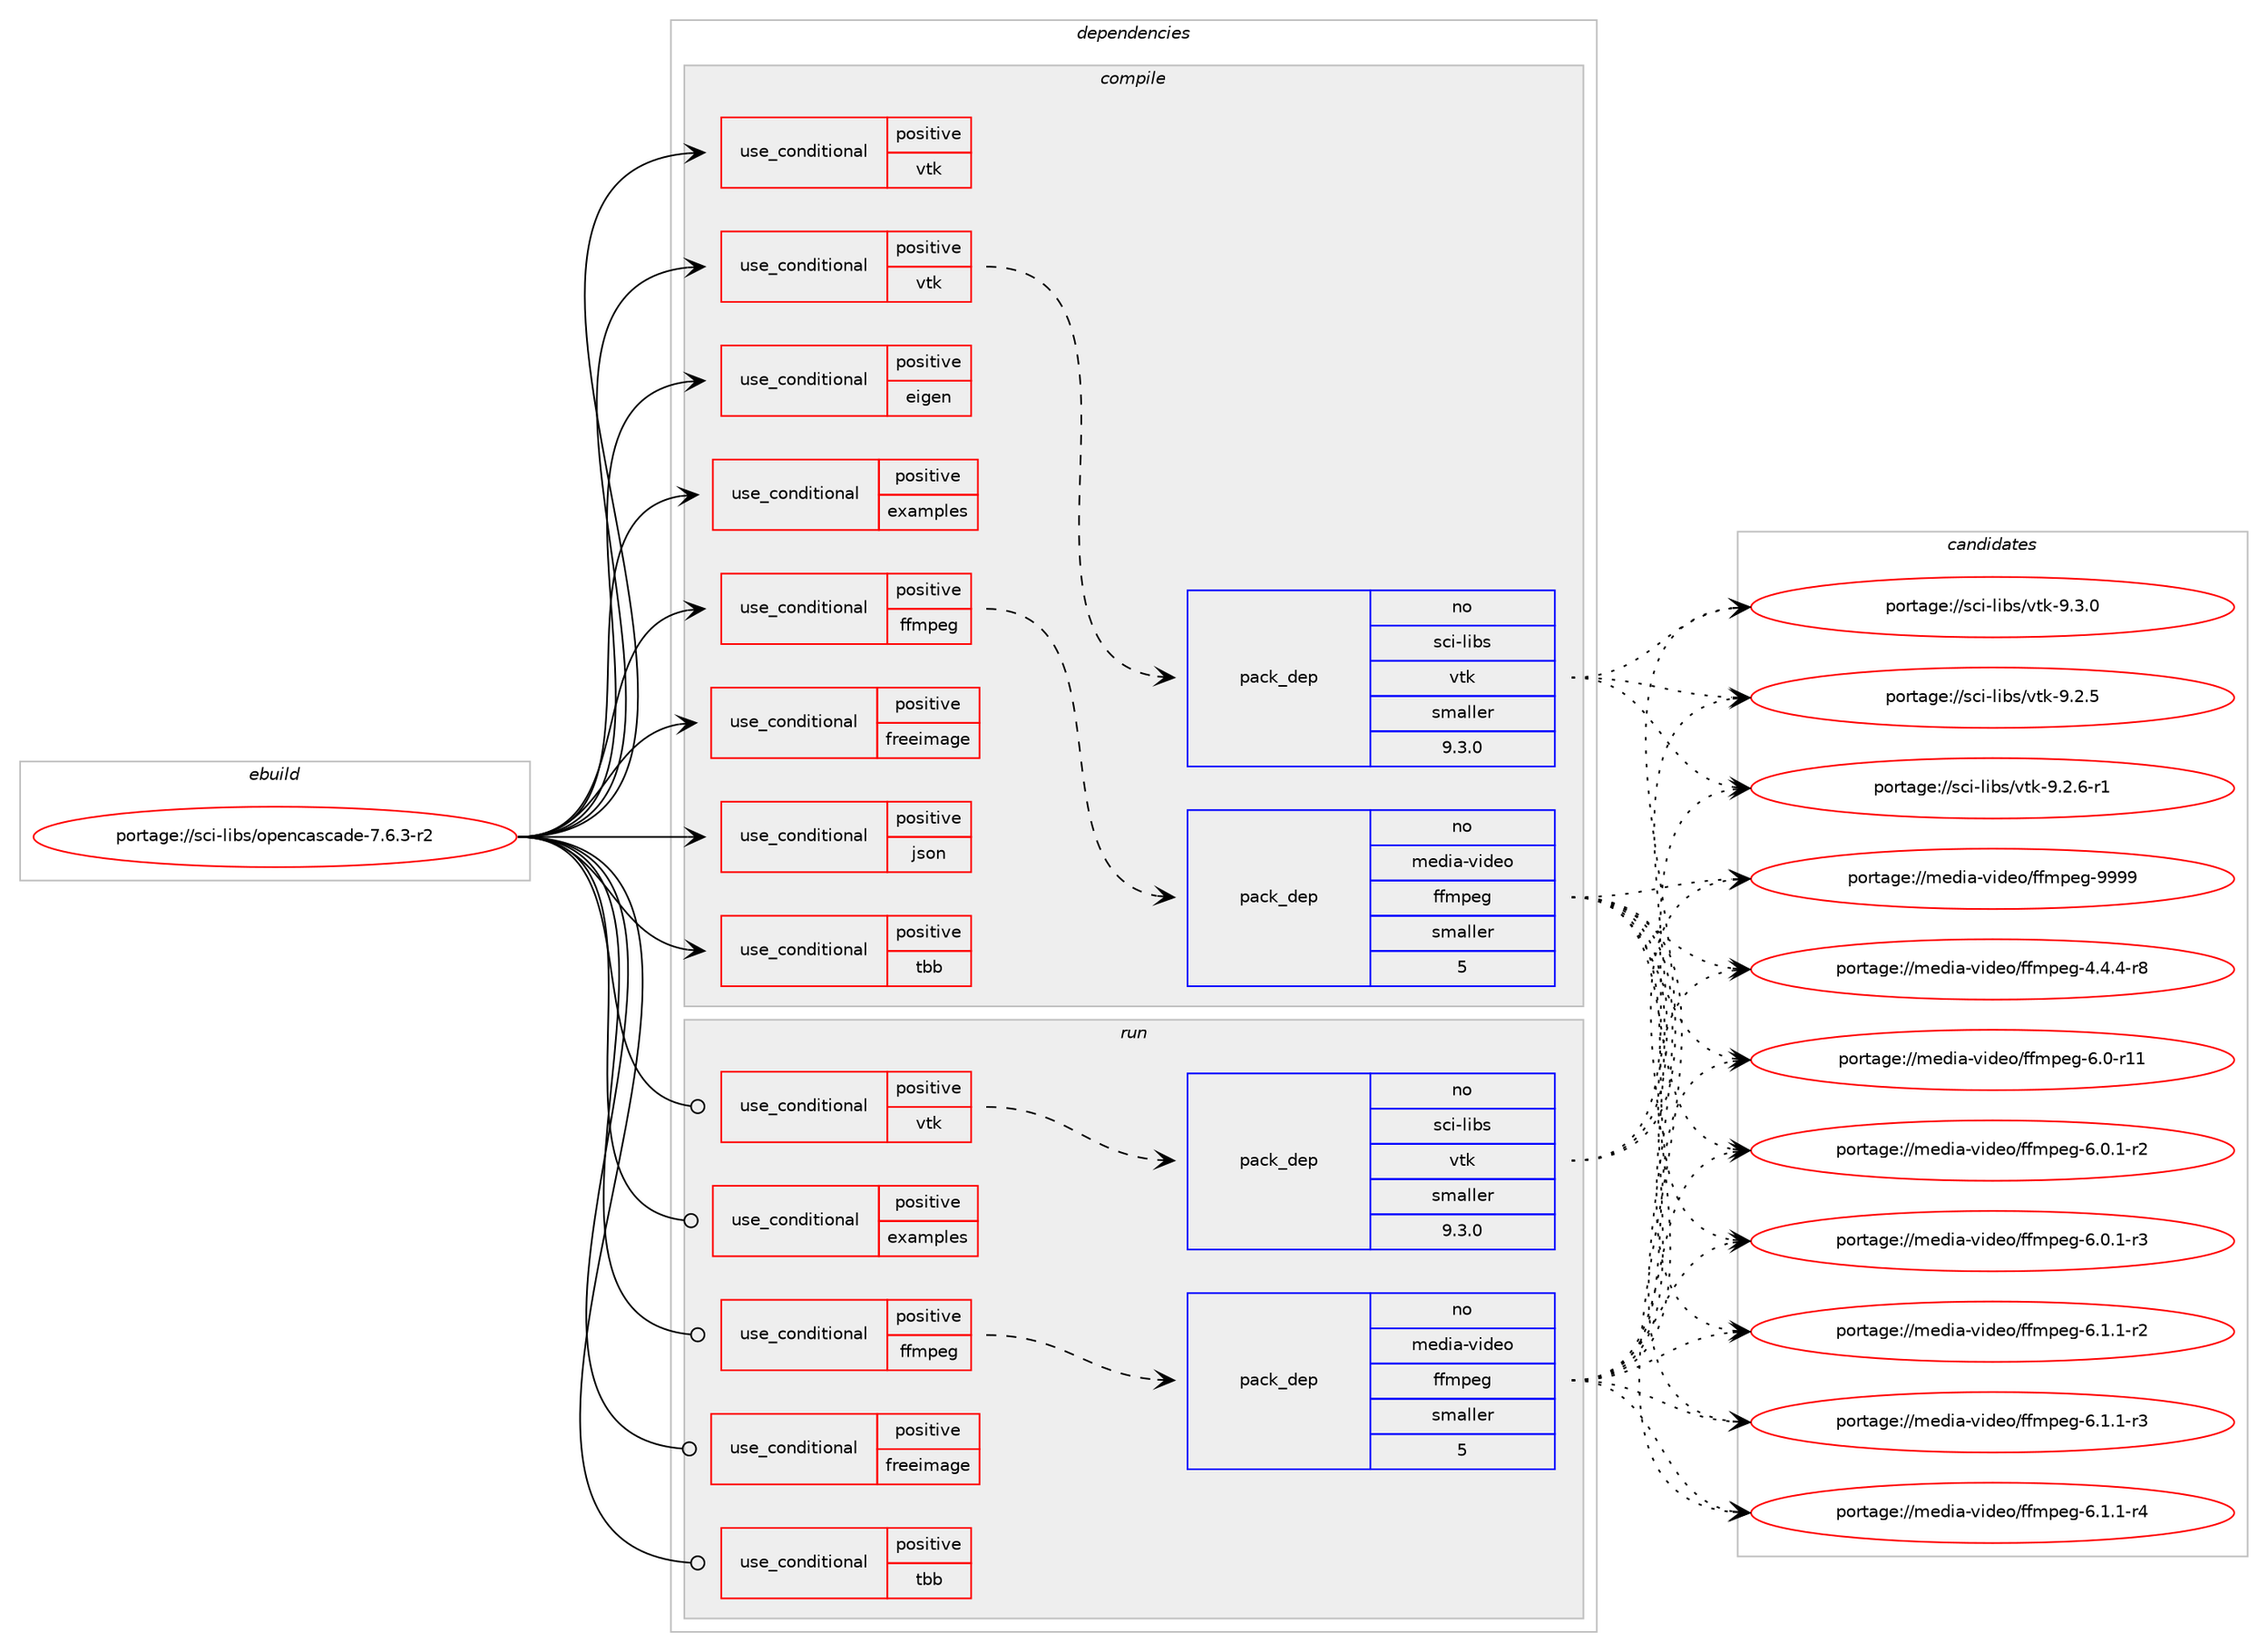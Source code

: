 digraph prolog {

# *************
# Graph options
# *************

newrank=true;
concentrate=true;
compound=true;
graph [rankdir=LR,fontname=Helvetica,fontsize=10,ranksep=1.5];#, ranksep=2.5, nodesep=0.2];
edge  [arrowhead=vee];
node  [fontname=Helvetica,fontsize=10];

# **********
# The ebuild
# **********

subgraph cluster_leftcol {
color=gray;
rank=same;
label=<<i>ebuild</i>>;
id [label="portage://sci-libs/opencascade-7.6.3-r2", color=red, width=4, href="../sci-libs/opencascade-7.6.3-r2.svg"];
}

# ****************
# The dependencies
# ****************

subgraph cluster_midcol {
color=gray;
label=<<i>dependencies</i>>;
subgraph cluster_compile {
fillcolor="#eeeeee";
style=filled;
label=<<i>compile</i>>;
subgraph cond8265 {
dependency11555 [label=<<TABLE BORDER="0" CELLBORDER="1" CELLSPACING="0" CELLPADDING="4"><TR><TD ROWSPAN="3" CELLPADDING="10">use_conditional</TD></TR><TR><TD>positive</TD></TR><TR><TD>eigen</TD></TR></TABLE>>, shape=none, color=red];
# *** BEGIN UNKNOWN DEPENDENCY TYPE (TODO) ***
# dependency11555 -> package_dependency(portage://sci-libs/opencascade-7.6.3-r2,install,no,dev-cpp,eigen,none,[,,],[],[])
# *** END UNKNOWN DEPENDENCY TYPE (TODO) ***

}
id:e -> dependency11555:w [weight=20,style="solid",arrowhead="vee"];
subgraph cond8266 {
dependency11556 [label=<<TABLE BORDER="0" CELLBORDER="1" CELLSPACING="0" CELLPADDING="4"><TR><TD ROWSPAN="3" CELLPADDING="10">use_conditional</TD></TR><TR><TD>positive</TD></TR><TR><TD>examples</TD></TR></TABLE>>, shape=none, color=red];
# *** BEGIN UNKNOWN DEPENDENCY TYPE (TODO) ***
# dependency11556 -> package_dependency(portage://sci-libs/opencascade-7.6.3-r2,install,no,dev-qt,qtcore,none,[,,],[slot(5)],[])
# *** END UNKNOWN DEPENDENCY TYPE (TODO) ***

# *** BEGIN UNKNOWN DEPENDENCY TYPE (TODO) ***
# dependency11556 -> package_dependency(portage://sci-libs/opencascade-7.6.3-r2,install,no,dev-qt,qtgui,none,[,,],[slot(5)],[])
# *** END UNKNOWN DEPENDENCY TYPE (TODO) ***

# *** BEGIN UNKNOWN DEPENDENCY TYPE (TODO) ***
# dependency11556 -> package_dependency(portage://sci-libs/opencascade-7.6.3-r2,install,no,dev-qt,qtquickcontrols2,none,[,,],[slot(5)],[])
# *** END UNKNOWN DEPENDENCY TYPE (TODO) ***

# *** BEGIN UNKNOWN DEPENDENCY TYPE (TODO) ***
# dependency11556 -> package_dependency(portage://sci-libs/opencascade-7.6.3-r2,install,no,dev-qt,qtwidgets,none,[,,],[slot(5)],[])
# *** END UNKNOWN DEPENDENCY TYPE (TODO) ***

# *** BEGIN UNKNOWN DEPENDENCY TYPE (TODO) ***
# dependency11556 -> package_dependency(portage://sci-libs/opencascade-7.6.3-r2,install,no,dev-qt,qtxml,none,[,,],[slot(5)],[])
# *** END UNKNOWN DEPENDENCY TYPE (TODO) ***

}
id:e -> dependency11556:w [weight=20,style="solid",arrowhead="vee"];
subgraph cond8267 {
dependency11557 [label=<<TABLE BORDER="0" CELLBORDER="1" CELLSPACING="0" CELLPADDING="4"><TR><TD ROWSPAN="3" CELLPADDING="10">use_conditional</TD></TR><TR><TD>positive</TD></TR><TR><TD>ffmpeg</TD></TR></TABLE>>, shape=none, color=red];
subgraph pack3178 {
dependency11558 [label=<<TABLE BORDER="0" CELLBORDER="1" CELLSPACING="0" CELLPADDING="4" WIDTH="220"><TR><TD ROWSPAN="6" CELLPADDING="30">pack_dep</TD></TR><TR><TD WIDTH="110">no</TD></TR><TR><TD>media-video</TD></TR><TR><TD>ffmpeg</TD></TR><TR><TD>smaller</TD></TR><TR><TD>5</TD></TR></TABLE>>, shape=none, color=blue];
}
dependency11557:e -> dependency11558:w [weight=20,style="dashed",arrowhead="vee"];
}
id:e -> dependency11557:w [weight=20,style="solid",arrowhead="vee"];
subgraph cond8268 {
dependency11559 [label=<<TABLE BORDER="0" CELLBORDER="1" CELLSPACING="0" CELLPADDING="4"><TR><TD ROWSPAN="3" CELLPADDING="10">use_conditional</TD></TR><TR><TD>positive</TD></TR><TR><TD>freeimage</TD></TR></TABLE>>, shape=none, color=red];
# *** BEGIN UNKNOWN DEPENDENCY TYPE (TODO) ***
# dependency11559 -> package_dependency(portage://sci-libs/opencascade-7.6.3-r2,install,no,media-libs,freeimage,none,[,,],[],[])
# *** END UNKNOWN DEPENDENCY TYPE (TODO) ***

}
id:e -> dependency11559:w [weight=20,style="solid",arrowhead="vee"];
subgraph cond8269 {
dependency11560 [label=<<TABLE BORDER="0" CELLBORDER="1" CELLSPACING="0" CELLPADDING="4"><TR><TD ROWSPAN="3" CELLPADDING="10">use_conditional</TD></TR><TR><TD>positive</TD></TR><TR><TD>json</TD></TR></TABLE>>, shape=none, color=red];
# *** BEGIN UNKNOWN DEPENDENCY TYPE (TODO) ***
# dependency11560 -> package_dependency(portage://sci-libs/opencascade-7.6.3-r2,install,no,dev-libs,rapidjson,none,[,,],[],[])
# *** END UNKNOWN DEPENDENCY TYPE (TODO) ***

}
id:e -> dependency11560:w [weight=20,style="solid",arrowhead="vee"];
subgraph cond8270 {
dependency11561 [label=<<TABLE BORDER="0" CELLBORDER="1" CELLSPACING="0" CELLPADDING="4"><TR><TD ROWSPAN="3" CELLPADDING="10">use_conditional</TD></TR><TR><TD>positive</TD></TR><TR><TD>tbb</TD></TR></TABLE>>, shape=none, color=red];
# *** BEGIN UNKNOWN DEPENDENCY TYPE (TODO) ***
# dependency11561 -> package_dependency(portage://sci-libs/opencascade-7.6.3-r2,install,no,dev-cpp,tbb,none,[,,],any_same_slot,[])
# *** END UNKNOWN DEPENDENCY TYPE (TODO) ***

}
id:e -> dependency11561:w [weight=20,style="solid",arrowhead="vee"];
subgraph cond8271 {
dependency11562 [label=<<TABLE BORDER="0" CELLBORDER="1" CELLSPACING="0" CELLPADDING="4"><TR><TD ROWSPAN="3" CELLPADDING="10">use_conditional</TD></TR><TR><TD>positive</TD></TR><TR><TD>vtk</TD></TR></TABLE>>, shape=none, color=red];
# *** BEGIN UNKNOWN DEPENDENCY TYPE (TODO) ***
# dependency11562 -> package_dependency(portage://sci-libs/opencascade-7.6.3-r2,install,no,dev-libs,utfcpp,none,[,,],[],[])
# *** END UNKNOWN DEPENDENCY TYPE (TODO) ***

}
id:e -> dependency11562:w [weight=20,style="solid",arrowhead="vee"];
subgraph cond8272 {
dependency11563 [label=<<TABLE BORDER="0" CELLBORDER="1" CELLSPACING="0" CELLPADDING="4"><TR><TD ROWSPAN="3" CELLPADDING="10">use_conditional</TD></TR><TR><TD>positive</TD></TR><TR><TD>vtk</TD></TR></TABLE>>, shape=none, color=red];
subgraph pack3179 {
dependency11564 [label=<<TABLE BORDER="0" CELLBORDER="1" CELLSPACING="0" CELLPADDING="4" WIDTH="220"><TR><TD ROWSPAN="6" CELLPADDING="30">pack_dep</TD></TR><TR><TD WIDTH="110">no</TD></TR><TR><TD>sci-libs</TD></TR><TR><TD>vtk</TD></TR><TR><TD>smaller</TD></TR><TR><TD>9.3.0</TD></TR></TABLE>>, shape=none, color=blue];
}
dependency11563:e -> dependency11564:w [weight=20,style="dashed",arrowhead="vee"];
}
id:e -> dependency11563:w [weight=20,style="solid",arrowhead="vee"];
# *** BEGIN UNKNOWN DEPENDENCY TYPE (TODO) ***
# id -> package_dependency(portage://sci-libs/opencascade-7.6.3-r2,install,no,dev-lang,tcl,none,[,,],any_same_slot,[])
# *** END UNKNOWN DEPENDENCY TYPE (TODO) ***

# *** BEGIN UNKNOWN DEPENDENCY TYPE (TODO) ***
# id -> package_dependency(portage://sci-libs/opencascade-7.6.3-r2,install,no,dev-lang,tk,none,[,,],any_same_slot,[])
# *** END UNKNOWN DEPENDENCY TYPE (TODO) ***

# *** BEGIN UNKNOWN DEPENDENCY TYPE (TODO) ***
# id -> package_dependency(portage://sci-libs/opencascade-7.6.3-r2,install,no,dev-tcltk,itcl,none,[,,],[],[])
# *** END UNKNOWN DEPENDENCY TYPE (TODO) ***

# *** BEGIN UNKNOWN DEPENDENCY TYPE (TODO) ***
# id -> package_dependency(portage://sci-libs/opencascade-7.6.3-r2,install,no,dev-tcltk,itk,none,[,,],[],[])
# *** END UNKNOWN DEPENDENCY TYPE (TODO) ***

# *** BEGIN UNKNOWN DEPENDENCY TYPE (TODO) ***
# id -> package_dependency(portage://sci-libs/opencascade-7.6.3-r2,install,no,dev-tcltk,tix,none,[,,],[],[])
# *** END UNKNOWN DEPENDENCY TYPE (TODO) ***

# *** BEGIN UNKNOWN DEPENDENCY TYPE (TODO) ***
# id -> package_dependency(portage://sci-libs/opencascade-7.6.3-r2,install,no,media-libs,fontconfig,none,[,,],[],[])
# *** END UNKNOWN DEPENDENCY TYPE (TODO) ***

# *** BEGIN UNKNOWN DEPENDENCY TYPE (TODO) ***
# id -> package_dependency(portage://sci-libs/opencascade-7.6.3-r2,install,no,media-libs,freetype,none,[,,],[slot(2)],[])
# *** END UNKNOWN DEPENDENCY TYPE (TODO) ***

# *** BEGIN UNKNOWN DEPENDENCY TYPE (TODO) ***
# id -> package_dependency(portage://sci-libs/opencascade-7.6.3-r2,install,no,media-libs,ftgl,none,[,,],[],[])
# *** END UNKNOWN DEPENDENCY TYPE (TODO) ***

# *** BEGIN UNKNOWN DEPENDENCY TYPE (TODO) ***
# id -> package_dependency(portage://sci-libs/opencascade-7.6.3-r2,install,no,virtual,glu,none,[,,],[],[])
# *** END UNKNOWN DEPENDENCY TYPE (TODO) ***

# *** BEGIN UNKNOWN DEPENDENCY TYPE (TODO) ***
# id -> package_dependency(portage://sci-libs/opencascade-7.6.3-r2,install,no,virtual,opengl,none,[,,],[],[])
# *** END UNKNOWN DEPENDENCY TYPE (TODO) ***

# *** BEGIN UNKNOWN DEPENDENCY TYPE (TODO) ***
# id -> package_dependency(portage://sci-libs/opencascade-7.6.3-r2,install,no,x11-libs,libX11,none,[,,],[],[])
# *** END UNKNOWN DEPENDENCY TYPE (TODO) ***

# *** BEGIN UNKNOWN DEPENDENCY TYPE (TODO) ***
# id -> package_dependency(portage://sci-libs/opencascade-7.6.3-r2,install,weak,app-eselect,eselect-opencascade,none,[,,],[],[])
# *** END UNKNOWN DEPENDENCY TYPE (TODO) ***

}
subgraph cluster_compileandrun {
fillcolor="#eeeeee";
style=filled;
label=<<i>compile and run</i>>;
}
subgraph cluster_run {
fillcolor="#eeeeee";
style=filled;
label=<<i>run</i>>;
subgraph cond8273 {
dependency11565 [label=<<TABLE BORDER="0" CELLBORDER="1" CELLSPACING="0" CELLPADDING="4"><TR><TD ROWSPAN="3" CELLPADDING="10">use_conditional</TD></TR><TR><TD>positive</TD></TR><TR><TD>examples</TD></TR></TABLE>>, shape=none, color=red];
# *** BEGIN UNKNOWN DEPENDENCY TYPE (TODO) ***
# dependency11565 -> package_dependency(portage://sci-libs/opencascade-7.6.3-r2,run,no,dev-qt,qtcore,none,[,,],[slot(5)],[])
# *** END UNKNOWN DEPENDENCY TYPE (TODO) ***

# *** BEGIN UNKNOWN DEPENDENCY TYPE (TODO) ***
# dependency11565 -> package_dependency(portage://sci-libs/opencascade-7.6.3-r2,run,no,dev-qt,qtgui,none,[,,],[slot(5)],[])
# *** END UNKNOWN DEPENDENCY TYPE (TODO) ***

# *** BEGIN UNKNOWN DEPENDENCY TYPE (TODO) ***
# dependency11565 -> package_dependency(portage://sci-libs/opencascade-7.6.3-r2,run,no,dev-qt,qtquickcontrols2,none,[,,],[slot(5)],[])
# *** END UNKNOWN DEPENDENCY TYPE (TODO) ***

# *** BEGIN UNKNOWN DEPENDENCY TYPE (TODO) ***
# dependency11565 -> package_dependency(portage://sci-libs/opencascade-7.6.3-r2,run,no,dev-qt,qtwidgets,none,[,,],[slot(5)],[])
# *** END UNKNOWN DEPENDENCY TYPE (TODO) ***

# *** BEGIN UNKNOWN DEPENDENCY TYPE (TODO) ***
# dependency11565 -> package_dependency(portage://sci-libs/opencascade-7.6.3-r2,run,no,dev-qt,qtxml,none,[,,],[slot(5)],[])
# *** END UNKNOWN DEPENDENCY TYPE (TODO) ***

}
id:e -> dependency11565:w [weight=20,style="solid",arrowhead="odot"];
subgraph cond8274 {
dependency11566 [label=<<TABLE BORDER="0" CELLBORDER="1" CELLSPACING="0" CELLPADDING="4"><TR><TD ROWSPAN="3" CELLPADDING="10">use_conditional</TD></TR><TR><TD>positive</TD></TR><TR><TD>ffmpeg</TD></TR></TABLE>>, shape=none, color=red];
subgraph pack3180 {
dependency11567 [label=<<TABLE BORDER="0" CELLBORDER="1" CELLSPACING="0" CELLPADDING="4" WIDTH="220"><TR><TD ROWSPAN="6" CELLPADDING="30">pack_dep</TD></TR><TR><TD WIDTH="110">no</TD></TR><TR><TD>media-video</TD></TR><TR><TD>ffmpeg</TD></TR><TR><TD>smaller</TD></TR><TR><TD>5</TD></TR></TABLE>>, shape=none, color=blue];
}
dependency11566:e -> dependency11567:w [weight=20,style="dashed",arrowhead="vee"];
}
id:e -> dependency11566:w [weight=20,style="solid",arrowhead="odot"];
subgraph cond8275 {
dependency11568 [label=<<TABLE BORDER="0" CELLBORDER="1" CELLSPACING="0" CELLPADDING="4"><TR><TD ROWSPAN="3" CELLPADDING="10">use_conditional</TD></TR><TR><TD>positive</TD></TR><TR><TD>freeimage</TD></TR></TABLE>>, shape=none, color=red];
# *** BEGIN UNKNOWN DEPENDENCY TYPE (TODO) ***
# dependency11568 -> package_dependency(portage://sci-libs/opencascade-7.6.3-r2,run,no,media-libs,freeimage,none,[,,],[],[])
# *** END UNKNOWN DEPENDENCY TYPE (TODO) ***

}
id:e -> dependency11568:w [weight=20,style="solid",arrowhead="odot"];
subgraph cond8276 {
dependency11569 [label=<<TABLE BORDER="0" CELLBORDER="1" CELLSPACING="0" CELLPADDING="4"><TR><TD ROWSPAN="3" CELLPADDING="10">use_conditional</TD></TR><TR><TD>positive</TD></TR><TR><TD>tbb</TD></TR></TABLE>>, shape=none, color=red];
# *** BEGIN UNKNOWN DEPENDENCY TYPE (TODO) ***
# dependency11569 -> package_dependency(portage://sci-libs/opencascade-7.6.3-r2,run,no,dev-cpp,tbb,none,[,,],any_same_slot,[])
# *** END UNKNOWN DEPENDENCY TYPE (TODO) ***

}
id:e -> dependency11569:w [weight=20,style="solid",arrowhead="odot"];
subgraph cond8277 {
dependency11570 [label=<<TABLE BORDER="0" CELLBORDER="1" CELLSPACING="0" CELLPADDING="4"><TR><TD ROWSPAN="3" CELLPADDING="10">use_conditional</TD></TR><TR><TD>positive</TD></TR><TR><TD>vtk</TD></TR></TABLE>>, shape=none, color=red];
subgraph pack3181 {
dependency11571 [label=<<TABLE BORDER="0" CELLBORDER="1" CELLSPACING="0" CELLPADDING="4" WIDTH="220"><TR><TD ROWSPAN="6" CELLPADDING="30">pack_dep</TD></TR><TR><TD WIDTH="110">no</TD></TR><TR><TD>sci-libs</TD></TR><TR><TD>vtk</TD></TR><TR><TD>smaller</TD></TR><TR><TD>9.3.0</TD></TR></TABLE>>, shape=none, color=blue];
}
dependency11570:e -> dependency11571:w [weight=20,style="dashed",arrowhead="vee"];
}
id:e -> dependency11570:w [weight=20,style="solid",arrowhead="odot"];
# *** BEGIN UNKNOWN DEPENDENCY TYPE (TODO) ***
# id -> package_dependency(portage://sci-libs/opencascade-7.6.3-r2,run,no,dev-lang,tcl,none,[,,],any_same_slot,[])
# *** END UNKNOWN DEPENDENCY TYPE (TODO) ***

# *** BEGIN UNKNOWN DEPENDENCY TYPE (TODO) ***
# id -> package_dependency(portage://sci-libs/opencascade-7.6.3-r2,run,no,dev-lang,tk,none,[,,],any_same_slot,[])
# *** END UNKNOWN DEPENDENCY TYPE (TODO) ***

# *** BEGIN UNKNOWN DEPENDENCY TYPE (TODO) ***
# id -> package_dependency(portage://sci-libs/opencascade-7.6.3-r2,run,no,dev-tcltk,itcl,none,[,,],[],[])
# *** END UNKNOWN DEPENDENCY TYPE (TODO) ***

# *** BEGIN UNKNOWN DEPENDENCY TYPE (TODO) ***
# id -> package_dependency(portage://sci-libs/opencascade-7.6.3-r2,run,no,dev-tcltk,itk,none,[,,],[],[])
# *** END UNKNOWN DEPENDENCY TYPE (TODO) ***

# *** BEGIN UNKNOWN DEPENDENCY TYPE (TODO) ***
# id -> package_dependency(portage://sci-libs/opencascade-7.6.3-r2,run,no,dev-tcltk,tix,none,[,,],[],[])
# *** END UNKNOWN DEPENDENCY TYPE (TODO) ***

# *** BEGIN UNKNOWN DEPENDENCY TYPE (TODO) ***
# id -> package_dependency(portage://sci-libs/opencascade-7.6.3-r2,run,no,media-libs,fontconfig,none,[,,],[],[])
# *** END UNKNOWN DEPENDENCY TYPE (TODO) ***

# *** BEGIN UNKNOWN DEPENDENCY TYPE (TODO) ***
# id -> package_dependency(portage://sci-libs/opencascade-7.6.3-r2,run,no,media-libs,freetype,none,[,,],[slot(2)],[])
# *** END UNKNOWN DEPENDENCY TYPE (TODO) ***

# *** BEGIN UNKNOWN DEPENDENCY TYPE (TODO) ***
# id -> package_dependency(portage://sci-libs/opencascade-7.6.3-r2,run,no,media-libs,ftgl,none,[,,],[],[])
# *** END UNKNOWN DEPENDENCY TYPE (TODO) ***

# *** BEGIN UNKNOWN DEPENDENCY TYPE (TODO) ***
# id -> package_dependency(portage://sci-libs/opencascade-7.6.3-r2,run,no,virtual,glu,none,[,,],[],[])
# *** END UNKNOWN DEPENDENCY TYPE (TODO) ***

# *** BEGIN UNKNOWN DEPENDENCY TYPE (TODO) ***
# id -> package_dependency(portage://sci-libs/opencascade-7.6.3-r2,run,no,virtual,opengl,none,[,,],[],[])
# *** END UNKNOWN DEPENDENCY TYPE (TODO) ***

# *** BEGIN UNKNOWN DEPENDENCY TYPE (TODO) ***
# id -> package_dependency(portage://sci-libs/opencascade-7.6.3-r2,run,no,x11-libs,libX11,none,[,,],[],[])
# *** END UNKNOWN DEPENDENCY TYPE (TODO) ***

# *** BEGIN UNKNOWN DEPENDENCY TYPE (TODO) ***
# id -> package_dependency(portage://sci-libs/opencascade-7.6.3-r2,run,weak,app-eselect,eselect-opencascade,none,[,,],[],[])
# *** END UNKNOWN DEPENDENCY TYPE (TODO) ***

}
}

# **************
# The candidates
# **************

subgraph cluster_choices {
rank=same;
color=gray;
label=<<i>candidates</i>>;

subgraph choice3178 {
color=black;
nodesep=1;
choice1091011001059745118105100101111471021021091121011034552465246524511456 [label="portage://media-video/ffmpeg-4.4.4-r8", color=red, width=4,href="../media-video/ffmpeg-4.4.4-r8.svg"];
choice10910110010597451181051001011114710210210911210110345544648451144949 [label="portage://media-video/ffmpeg-6.0-r11", color=red, width=4,href="../media-video/ffmpeg-6.0-r11.svg"];
choice1091011001059745118105100101111471021021091121011034554464846494511450 [label="portage://media-video/ffmpeg-6.0.1-r2", color=red, width=4,href="../media-video/ffmpeg-6.0.1-r2.svg"];
choice1091011001059745118105100101111471021021091121011034554464846494511451 [label="portage://media-video/ffmpeg-6.0.1-r3", color=red, width=4,href="../media-video/ffmpeg-6.0.1-r3.svg"];
choice1091011001059745118105100101111471021021091121011034554464946494511450 [label="portage://media-video/ffmpeg-6.1.1-r2", color=red, width=4,href="../media-video/ffmpeg-6.1.1-r2.svg"];
choice1091011001059745118105100101111471021021091121011034554464946494511451 [label="portage://media-video/ffmpeg-6.1.1-r3", color=red, width=4,href="../media-video/ffmpeg-6.1.1-r3.svg"];
choice1091011001059745118105100101111471021021091121011034554464946494511452 [label="portage://media-video/ffmpeg-6.1.1-r4", color=red, width=4,href="../media-video/ffmpeg-6.1.1-r4.svg"];
choice1091011001059745118105100101111471021021091121011034557575757 [label="portage://media-video/ffmpeg-9999", color=red, width=4,href="../media-video/ffmpeg-9999.svg"];
dependency11558:e -> choice1091011001059745118105100101111471021021091121011034552465246524511456:w [style=dotted,weight="100"];
dependency11558:e -> choice10910110010597451181051001011114710210210911210110345544648451144949:w [style=dotted,weight="100"];
dependency11558:e -> choice1091011001059745118105100101111471021021091121011034554464846494511450:w [style=dotted,weight="100"];
dependency11558:e -> choice1091011001059745118105100101111471021021091121011034554464846494511451:w [style=dotted,weight="100"];
dependency11558:e -> choice1091011001059745118105100101111471021021091121011034554464946494511450:w [style=dotted,weight="100"];
dependency11558:e -> choice1091011001059745118105100101111471021021091121011034554464946494511451:w [style=dotted,weight="100"];
dependency11558:e -> choice1091011001059745118105100101111471021021091121011034554464946494511452:w [style=dotted,weight="100"];
dependency11558:e -> choice1091011001059745118105100101111471021021091121011034557575757:w [style=dotted,weight="100"];
}
subgraph choice3179 {
color=black;
nodesep=1;
choice11599105451081059811547118116107455746504653 [label="portage://sci-libs/vtk-9.2.5", color=red, width=4,href="../sci-libs/vtk-9.2.5.svg"];
choice115991054510810598115471181161074557465046544511449 [label="portage://sci-libs/vtk-9.2.6-r1", color=red, width=4,href="../sci-libs/vtk-9.2.6-r1.svg"];
choice11599105451081059811547118116107455746514648 [label="portage://sci-libs/vtk-9.3.0", color=red, width=4,href="../sci-libs/vtk-9.3.0.svg"];
dependency11564:e -> choice11599105451081059811547118116107455746504653:w [style=dotted,weight="100"];
dependency11564:e -> choice115991054510810598115471181161074557465046544511449:w [style=dotted,weight="100"];
dependency11564:e -> choice11599105451081059811547118116107455746514648:w [style=dotted,weight="100"];
}
subgraph choice3180 {
color=black;
nodesep=1;
choice1091011001059745118105100101111471021021091121011034552465246524511456 [label="portage://media-video/ffmpeg-4.4.4-r8", color=red, width=4,href="../media-video/ffmpeg-4.4.4-r8.svg"];
choice10910110010597451181051001011114710210210911210110345544648451144949 [label="portage://media-video/ffmpeg-6.0-r11", color=red, width=4,href="../media-video/ffmpeg-6.0-r11.svg"];
choice1091011001059745118105100101111471021021091121011034554464846494511450 [label="portage://media-video/ffmpeg-6.0.1-r2", color=red, width=4,href="../media-video/ffmpeg-6.0.1-r2.svg"];
choice1091011001059745118105100101111471021021091121011034554464846494511451 [label="portage://media-video/ffmpeg-6.0.1-r3", color=red, width=4,href="../media-video/ffmpeg-6.0.1-r3.svg"];
choice1091011001059745118105100101111471021021091121011034554464946494511450 [label="portage://media-video/ffmpeg-6.1.1-r2", color=red, width=4,href="../media-video/ffmpeg-6.1.1-r2.svg"];
choice1091011001059745118105100101111471021021091121011034554464946494511451 [label="portage://media-video/ffmpeg-6.1.1-r3", color=red, width=4,href="../media-video/ffmpeg-6.1.1-r3.svg"];
choice1091011001059745118105100101111471021021091121011034554464946494511452 [label="portage://media-video/ffmpeg-6.1.1-r4", color=red, width=4,href="../media-video/ffmpeg-6.1.1-r4.svg"];
choice1091011001059745118105100101111471021021091121011034557575757 [label="portage://media-video/ffmpeg-9999", color=red, width=4,href="../media-video/ffmpeg-9999.svg"];
dependency11567:e -> choice1091011001059745118105100101111471021021091121011034552465246524511456:w [style=dotted,weight="100"];
dependency11567:e -> choice10910110010597451181051001011114710210210911210110345544648451144949:w [style=dotted,weight="100"];
dependency11567:e -> choice1091011001059745118105100101111471021021091121011034554464846494511450:w [style=dotted,weight="100"];
dependency11567:e -> choice1091011001059745118105100101111471021021091121011034554464846494511451:w [style=dotted,weight="100"];
dependency11567:e -> choice1091011001059745118105100101111471021021091121011034554464946494511450:w [style=dotted,weight="100"];
dependency11567:e -> choice1091011001059745118105100101111471021021091121011034554464946494511451:w [style=dotted,weight="100"];
dependency11567:e -> choice1091011001059745118105100101111471021021091121011034554464946494511452:w [style=dotted,weight="100"];
dependency11567:e -> choice1091011001059745118105100101111471021021091121011034557575757:w [style=dotted,weight="100"];
}
subgraph choice3181 {
color=black;
nodesep=1;
choice11599105451081059811547118116107455746504653 [label="portage://sci-libs/vtk-9.2.5", color=red, width=4,href="../sci-libs/vtk-9.2.5.svg"];
choice115991054510810598115471181161074557465046544511449 [label="portage://sci-libs/vtk-9.2.6-r1", color=red, width=4,href="../sci-libs/vtk-9.2.6-r1.svg"];
choice11599105451081059811547118116107455746514648 [label="portage://sci-libs/vtk-9.3.0", color=red, width=4,href="../sci-libs/vtk-9.3.0.svg"];
dependency11571:e -> choice11599105451081059811547118116107455746504653:w [style=dotted,weight="100"];
dependency11571:e -> choice115991054510810598115471181161074557465046544511449:w [style=dotted,weight="100"];
dependency11571:e -> choice11599105451081059811547118116107455746514648:w [style=dotted,weight="100"];
}
}

}
